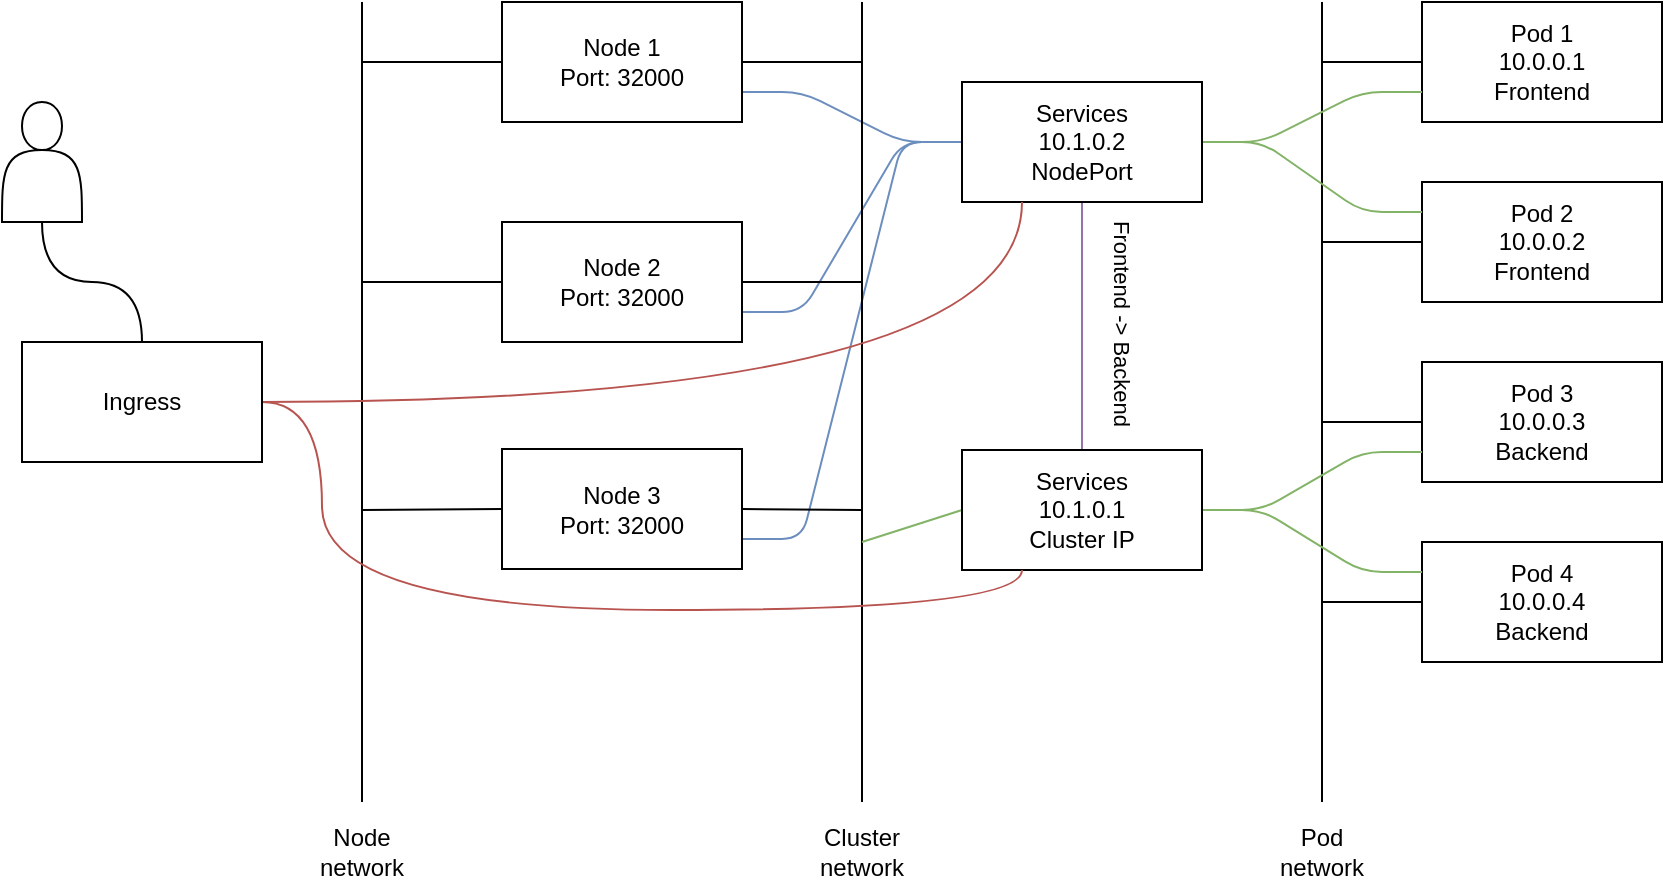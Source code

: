 <mxfile version="19.0.3" type="device"><diagram id="3iXhphyhqo_zMddirYn1" name="Page-1"><mxGraphModel dx="786" dy="1128" grid="1" gridSize="10" guides="1" tooltips="1" connect="1" arrows="1" fold="1" page="1" pageScale="1" pageWidth="1169" pageHeight="827" math="0" shadow="0"><root><mxCell id="0"/><mxCell id="1" parent="0"/><mxCell id="auAIxu79Yhz0R56V1Mi6-42" style="edgeStyle=entityRelationEdgeStyle;rounded=1;orthogonalLoop=1;jettySize=auto;html=1;exitX=1;exitY=0.75;exitDx=0;exitDy=0;entryX=0;entryY=0.5;entryDx=0;entryDy=0;endArrow=none;endFill=0;fillColor=#dae8fc;strokeColor=#6c8ebf;" edge="1" parent="1" source="auAIxu79Yhz0R56V1Mi6-1" target="auAIxu79Yhz0R56V1Mi6-33"><mxGeometry relative="1" as="geometry"/></mxCell><mxCell id="auAIxu79Yhz0R56V1Mi6-1" value="Node 1&lt;br&gt;Port: 32000" style="rounded=0;whiteSpace=wrap;html=1;" vertex="1" parent="1"><mxGeometry x="270" y="160" width="120" height="60" as="geometry"/></mxCell><mxCell id="auAIxu79Yhz0R56V1Mi6-43" style="edgeStyle=entityRelationEdgeStyle;rounded=1;orthogonalLoop=1;jettySize=auto;html=1;exitX=1;exitY=0.75;exitDx=0;exitDy=0;endArrow=none;endFill=0;fillColor=#dae8fc;strokeColor=#6c8ebf;" edge="1" parent="1" source="auAIxu79Yhz0R56V1Mi6-2"><mxGeometry relative="1" as="geometry"><mxPoint x="500" y="230" as="targetPoint"/></mxGeometry></mxCell><mxCell id="auAIxu79Yhz0R56V1Mi6-2" value="Node 2&lt;br&gt;Port: 32000" style="rounded=0;whiteSpace=wrap;html=1;" vertex="1" parent="1"><mxGeometry x="270" y="270" width="120" height="60" as="geometry"/></mxCell><mxCell id="auAIxu79Yhz0R56V1Mi6-44" style="edgeStyle=entityRelationEdgeStyle;rounded=1;orthogonalLoop=1;jettySize=auto;html=1;exitX=1;exitY=0.75;exitDx=0;exitDy=0;endArrow=none;endFill=0;fillColor=#dae8fc;strokeColor=#6c8ebf;" edge="1" parent="1" source="auAIxu79Yhz0R56V1Mi6-3"><mxGeometry relative="1" as="geometry"><mxPoint x="500" y="230" as="targetPoint"/></mxGeometry></mxCell><mxCell id="auAIxu79Yhz0R56V1Mi6-3" value="Node 3&lt;br&gt;Port: 32000" style="rounded=0;whiteSpace=wrap;html=1;" vertex="1" parent="1"><mxGeometry x="270" y="383.5" width="120" height="60" as="geometry"/></mxCell><mxCell id="auAIxu79Yhz0R56V1Mi6-4" value="" style="endArrow=none;html=1;rounded=0;" edge="1" parent="1"><mxGeometry width="50" height="50" relative="1" as="geometry"><mxPoint x="200" y="560" as="sourcePoint"/><mxPoint x="200" y="160" as="targetPoint"/><Array as="points"/></mxGeometry></mxCell><mxCell id="auAIxu79Yhz0R56V1Mi6-8" value="" style="endArrow=none;html=1;rounded=0;entryX=0;entryY=0.5;entryDx=0;entryDy=0;" edge="1" parent="1" target="auAIxu79Yhz0R56V1Mi6-1"><mxGeometry width="50" height="50" relative="1" as="geometry"><mxPoint x="200" y="190" as="sourcePoint"/><mxPoint x="460" y="370" as="targetPoint"/></mxGeometry></mxCell><mxCell id="auAIxu79Yhz0R56V1Mi6-10" value="" style="endArrow=none;html=1;rounded=0;entryX=0;entryY=0.5;entryDx=0;entryDy=0;" edge="1" parent="1" target="auAIxu79Yhz0R56V1Mi6-2"><mxGeometry width="50" height="50" relative="1" as="geometry"><mxPoint x="200" y="300" as="sourcePoint"/><mxPoint x="460" y="370" as="targetPoint"/></mxGeometry></mxCell><mxCell id="auAIxu79Yhz0R56V1Mi6-11" value="" style="endArrow=none;html=1;rounded=0;entryX=0;entryY=0.5;entryDx=0;entryDy=0;" edge="1" parent="1" target="auAIxu79Yhz0R56V1Mi6-3"><mxGeometry width="50" height="50" relative="1" as="geometry"><mxPoint x="200" y="414" as="sourcePoint"/><mxPoint x="260" y="420" as="targetPoint"/></mxGeometry></mxCell><mxCell id="auAIxu79Yhz0R56V1Mi6-12" value="" style="endArrow=none;html=1;rounded=0;" edge="1" parent="1"><mxGeometry width="50" height="50" relative="1" as="geometry"><mxPoint x="450" y="560" as="sourcePoint"/><mxPoint x="450" y="160" as="targetPoint"/><Array as="points"/></mxGeometry></mxCell><mxCell id="auAIxu79Yhz0R56V1Mi6-15" value="" style="endArrow=none;html=1;rounded=0;exitX=1;exitY=0.5;exitDx=0;exitDy=0;" edge="1" parent="1" source="auAIxu79Yhz0R56V1Mi6-3"><mxGeometry width="50" height="50" relative="1" as="geometry"><mxPoint x="410" y="420" as="sourcePoint"/><mxPoint x="450" y="414" as="targetPoint"/></mxGeometry></mxCell><mxCell id="auAIxu79Yhz0R56V1Mi6-16" value="" style="endArrow=none;html=1;rounded=0;exitX=1;exitY=0.5;exitDx=0;exitDy=0;" edge="1" parent="1" source="auAIxu79Yhz0R56V1Mi6-2"><mxGeometry width="50" height="50" relative="1" as="geometry"><mxPoint x="410" y="420" as="sourcePoint"/><mxPoint x="450" y="300" as="targetPoint"/></mxGeometry></mxCell><mxCell id="auAIxu79Yhz0R56V1Mi6-17" value="" style="endArrow=none;html=1;rounded=0;entryX=1;entryY=0.5;entryDx=0;entryDy=0;" edge="1" parent="1" target="auAIxu79Yhz0R56V1Mi6-1"><mxGeometry width="50" height="50" relative="1" as="geometry"><mxPoint x="450" y="190" as="sourcePoint"/><mxPoint x="460" y="370" as="targetPoint"/></mxGeometry></mxCell><mxCell id="auAIxu79Yhz0R56V1Mi6-19" value="Node network" style="text;html=1;strokeColor=none;fillColor=none;align=center;verticalAlign=middle;whiteSpace=wrap;rounded=0;" vertex="1" parent="1"><mxGeometry x="170" y="570" width="60" height="30" as="geometry"/></mxCell><mxCell id="auAIxu79Yhz0R56V1Mi6-20" value="Cluster network" style="text;html=1;strokeColor=none;fillColor=none;align=center;verticalAlign=middle;whiteSpace=wrap;rounded=0;" vertex="1" parent="1"><mxGeometry x="420" y="570" width="60" height="30" as="geometry"/></mxCell><mxCell id="auAIxu79Yhz0R56V1Mi6-22" value="" style="endArrow=none;html=1;rounded=0;" edge="1" parent="1"><mxGeometry width="50" height="50" relative="1" as="geometry"><mxPoint x="680" y="560" as="sourcePoint"/><mxPoint x="680" y="160" as="targetPoint"/></mxGeometry></mxCell><mxCell id="auAIxu79Yhz0R56V1Mi6-23" value="Pod network" style="text;html=1;strokeColor=none;fillColor=none;align=center;verticalAlign=middle;whiteSpace=wrap;rounded=0;" vertex="1" parent="1"><mxGeometry x="650" y="570" width="60" height="30" as="geometry"/></mxCell><mxCell id="auAIxu79Yhz0R56V1Mi6-24" value="Pod 1&lt;br&gt;10.0.0.1&lt;br&gt;Frontend" style="rounded=0;whiteSpace=wrap;html=1;" vertex="1" parent="1"><mxGeometry x="730" y="160" width="120" height="60" as="geometry"/></mxCell><mxCell id="auAIxu79Yhz0R56V1Mi6-25" value="Pod 2&lt;br&gt;10.0.0.2&lt;br&gt;Frontend" style="rounded=0;whiteSpace=wrap;html=1;" vertex="1" parent="1"><mxGeometry x="730" y="250" width="120" height="60" as="geometry"/></mxCell><mxCell id="auAIxu79Yhz0R56V1Mi6-27" value="Pod 3&lt;br&gt;10.0.0.3&lt;br&gt;Backend" style="rounded=0;whiteSpace=wrap;html=1;" vertex="1" parent="1"><mxGeometry x="730" y="340" width="120" height="60" as="geometry"/></mxCell><mxCell id="auAIxu79Yhz0R56V1Mi6-28" value="Pod 4&lt;br&gt;10.0.0.4&lt;br&gt;Backend" style="rounded=0;whiteSpace=wrap;html=1;" vertex="1" parent="1"><mxGeometry x="730" y="430" width="120" height="60" as="geometry"/></mxCell><mxCell id="auAIxu79Yhz0R56V1Mi6-29" value="" style="endArrow=none;html=1;rounded=0;entryX=0;entryY=0.5;entryDx=0;entryDy=0;" edge="1" parent="1" target="auAIxu79Yhz0R56V1Mi6-28"><mxGeometry width="50" height="50" relative="1" as="geometry"><mxPoint x="680" y="460" as="sourcePoint"/><mxPoint x="540" y="370" as="targetPoint"/></mxGeometry></mxCell><mxCell id="auAIxu79Yhz0R56V1Mi6-30" value="" style="endArrow=none;html=1;rounded=0;entryX=0;entryY=0.5;entryDx=0;entryDy=0;" edge="1" parent="1" target="auAIxu79Yhz0R56V1Mi6-27"><mxGeometry width="50" height="50" relative="1" as="geometry"><mxPoint x="680" y="370" as="sourcePoint"/><mxPoint x="540" y="370" as="targetPoint"/></mxGeometry></mxCell><mxCell id="auAIxu79Yhz0R56V1Mi6-31" value="" style="endArrow=none;html=1;rounded=0;entryX=0;entryY=0.5;entryDx=0;entryDy=0;" edge="1" parent="1" target="auAIxu79Yhz0R56V1Mi6-25"><mxGeometry width="50" height="50" relative="1" as="geometry"><mxPoint x="680" y="280" as="sourcePoint"/><mxPoint x="540" y="370" as="targetPoint"/></mxGeometry></mxCell><mxCell id="auAIxu79Yhz0R56V1Mi6-32" value="" style="endArrow=none;html=1;rounded=0;entryX=0;entryY=0.5;entryDx=0;entryDy=0;" edge="1" parent="1" target="auAIxu79Yhz0R56V1Mi6-24"><mxGeometry width="50" height="50" relative="1" as="geometry"><mxPoint x="680" y="190" as="sourcePoint"/><mxPoint x="540" y="370" as="targetPoint"/></mxGeometry></mxCell><mxCell id="auAIxu79Yhz0R56V1Mi6-38" style="edgeStyle=entityRelationEdgeStyle;rounded=1;orthogonalLoop=1;jettySize=auto;html=1;entryX=0;entryY=0.75;entryDx=0;entryDy=0;fillColor=#d5e8d4;strokeColor=#82b366;endArrow=none;endFill=0;" edge="1" parent="1" source="auAIxu79Yhz0R56V1Mi6-33" target="auAIxu79Yhz0R56V1Mi6-24"><mxGeometry relative="1" as="geometry"/></mxCell><mxCell id="auAIxu79Yhz0R56V1Mi6-39" style="edgeStyle=entityRelationEdgeStyle;rounded=1;orthogonalLoop=1;jettySize=auto;html=1;exitX=1;exitY=0.5;exitDx=0;exitDy=0;entryX=0;entryY=0.25;entryDx=0;entryDy=0;fillColor=#d5e8d4;strokeColor=#82b366;endArrow=none;endFill=0;" edge="1" parent="1" source="auAIxu79Yhz0R56V1Mi6-33" target="auAIxu79Yhz0R56V1Mi6-25"><mxGeometry relative="1" as="geometry"/></mxCell><mxCell id="auAIxu79Yhz0R56V1Mi6-50" style="edgeStyle=orthogonalEdgeStyle;curved=1;rounded=1;orthogonalLoop=1;jettySize=auto;html=1;exitX=0.5;exitY=1;exitDx=0;exitDy=0;entryX=0.5;entryY=0;entryDx=0;entryDy=0;endArrow=none;endFill=0;elbow=vertical;fillColor=#e1d5e7;strokeColor=#9673a6;" edge="1" parent="1" source="auAIxu79Yhz0R56V1Mi6-33" target="auAIxu79Yhz0R56V1Mi6-35"><mxGeometry relative="1" as="geometry"/></mxCell><mxCell id="auAIxu79Yhz0R56V1Mi6-51" value="Frontend -&amp;gt; Backend" style="edgeLabel;html=1;align=center;verticalAlign=middle;resizable=0;points=[];rotation=90;" vertex="1" connectable="0" parent="auAIxu79Yhz0R56V1Mi6-50"><mxGeometry x="-0.081" y="1" relative="1" as="geometry"><mxPoint x="19" y="3" as="offset"/></mxGeometry></mxCell><mxCell id="auAIxu79Yhz0R56V1Mi6-33" value="Services&lt;br&gt;10.1.0.2&lt;br&gt;NodePort" style="rounded=0;whiteSpace=wrap;html=1;" vertex="1" parent="1"><mxGeometry x="500" y="200" width="120" height="60" as="geometry"/></mxCell><mxCell id="auAIxu79Yhz0R56V1Mi6-36" style="edgeStyle=entityRelationEdgeStyle;rounded=1;orthogonalLoop=1;jettySize=auto;html=1;entryX=0;entryY=0.75;entryDx=0;entryDy=0;fillColor=#d5e8d4;strokeColor=#82b366;endArrow=none;endFill=0;" edge="1" parent="1" source="auAIxu79Yhz0R56V1Mi6-35" target="auAIxu79Yhz0R56V1Mi6-27"><mxGeometry relative="1" as="geometry"><mxPoint x="650" y="410" as="targetPoint"/></mxGeometry></mxCell><mxCell id="auAIxu79Yhz0R56V1Mi6-37" style="edgeStyle=entityRelationEdgeStyle;rounded=1;orthogonalLoop=1;jettySize=auto;html=1;exitX=1;exitY=0.5;exitDx=0;exitDy=0;entryX=0;entryY=0.25;entryDx=0;entryDy=0;fillColor=#d5e8d4;strokeColor=#82b366;endArrow=none;endFill=0;" edge="1" parent="1" source="auAIxu79Yhz0R56V1Mi6-35" target="auAIxu79Yhz0R56V1Mi6-28"><mxGeometry relative="1" as="geometry"/></mxCell><mxCell id="auAIxu79Yhz0R56V1Mi6-41" style="rounded=1;orthogonalLoop=1;jettySize=auto;html=1;exitX=0;exitY=0.5;exitDx=0;exitDy=0;endArrow=none;endFill=0;fillColor=#d5e8d4;strokeColor=#82b366;" edge="1" parent="1" source="auAIxu79Yhz0R56V1Mi6-35"><mxGeometry relative="1" as="geometry"><mxPoint x="450" y="430" as="targetPoint"/></mxGeometry></mxCell><mxCell id="auAIxu79Yhz0R56V1Mi6-35" value="Services&lt;br&gt;10.1.0.1&lt;br&gt;Cluster IP" style="rounded=0;whiteSpace=wrap;html=1;" vertex="1" parent="1"><mxGeometry x="500" y="384" width="120" height="60" as="geometry"/></mxCell><mxCell id="auAIxu79Yhz0R56V1Mi6-47" style="edgeStyle=orthogonalEdgeStyle;rounded=1;orthogonalLoop=1;jettySize=auto;html=1;exitX=0.5;exitY=1;exitDx=0;exitDy=0;entryX=0.5;entryY=0;entryDx=0;entryDy=0;endArrow=none;endFill=0;elbow=vertical;curved=1;" edge="1" parent="1" source="auAIxu79Yhz0R56V1Mi6-45" target="auAIxu79Yhz0R56V1Mi6-46"><mxGeometry relative="1" as="geometry"/></mxCell><mxCell id="auAIxu79Yhz0R56V1Mi6-45" value="" style="shape=actor;whiteSpace=wrap;html=1;" vertex="1" parent="1"><mxGeometry x="20" y="210" width="40" height="60" as="geometry"/></mxCell><mxCell id="auAIxu79Yhz0R56V1Mi6-48" style="edgeStyle=orthogonalEdgeStyle;curved=1;rounded=1;orthogonalLoop=1;jettySize=auto;html=1;exitX=1;exitY=0.5;exitDx=0;exitDy=0;entryX=0.25;entryY=1;entryDx=0;entryDy=0;endArrow=none;endFill=0;elbow=vertical;fillColor=#f8cecc;strokeColor=#b85450;" edge="1" parent="1" source="auAIxu79Yhz0R56V1Mi6-46" target="auAIxu79Yhz0R56V1Mi6-33"><mxGeometry relative="1" as="geometry"/></mxCell><mxCell id="auAIxu79Yhz0R56V1Mi6-49" style="edgeStyle=orthogonalEdgeStyle;curved=1;rounded=1;orthogonalLoop=1;jettySize=auto;html=1;exitX=1;exitY=0.5;exitDx=0;exitDy=0;entryX=0.25;entryY=1;entryDx=0;entryDy=0;endArrow=none;endFill=0;elbow=vertical;fillColor=#f8cecc;strokeColor=#b85450;" edge="1" parent="1" source="auAIxu79Yhz0R56V1Mi6-46" target="auAIxu79Yhz0R56V1Mi6-35"><mxGeometry relative="1" as="geometry"><Array as="points"><mxPoint x="180" y="360"/><mxPoint x="180" y="464"/><mxPoint x="530" y="464"/></Array></mxGeometry></mxCell><mxCell id="auAIxu79Yhz0R56V1Mi6-46" value="Ingress" style="rounded=0;whiteSpace=wrap;html=1;" vertex="1" parent="1"><mxGeometry x="30" y="330" width="120" height="60" as="geometry"/></mxCell></root></mxGraphModel></diagram></mxfile>